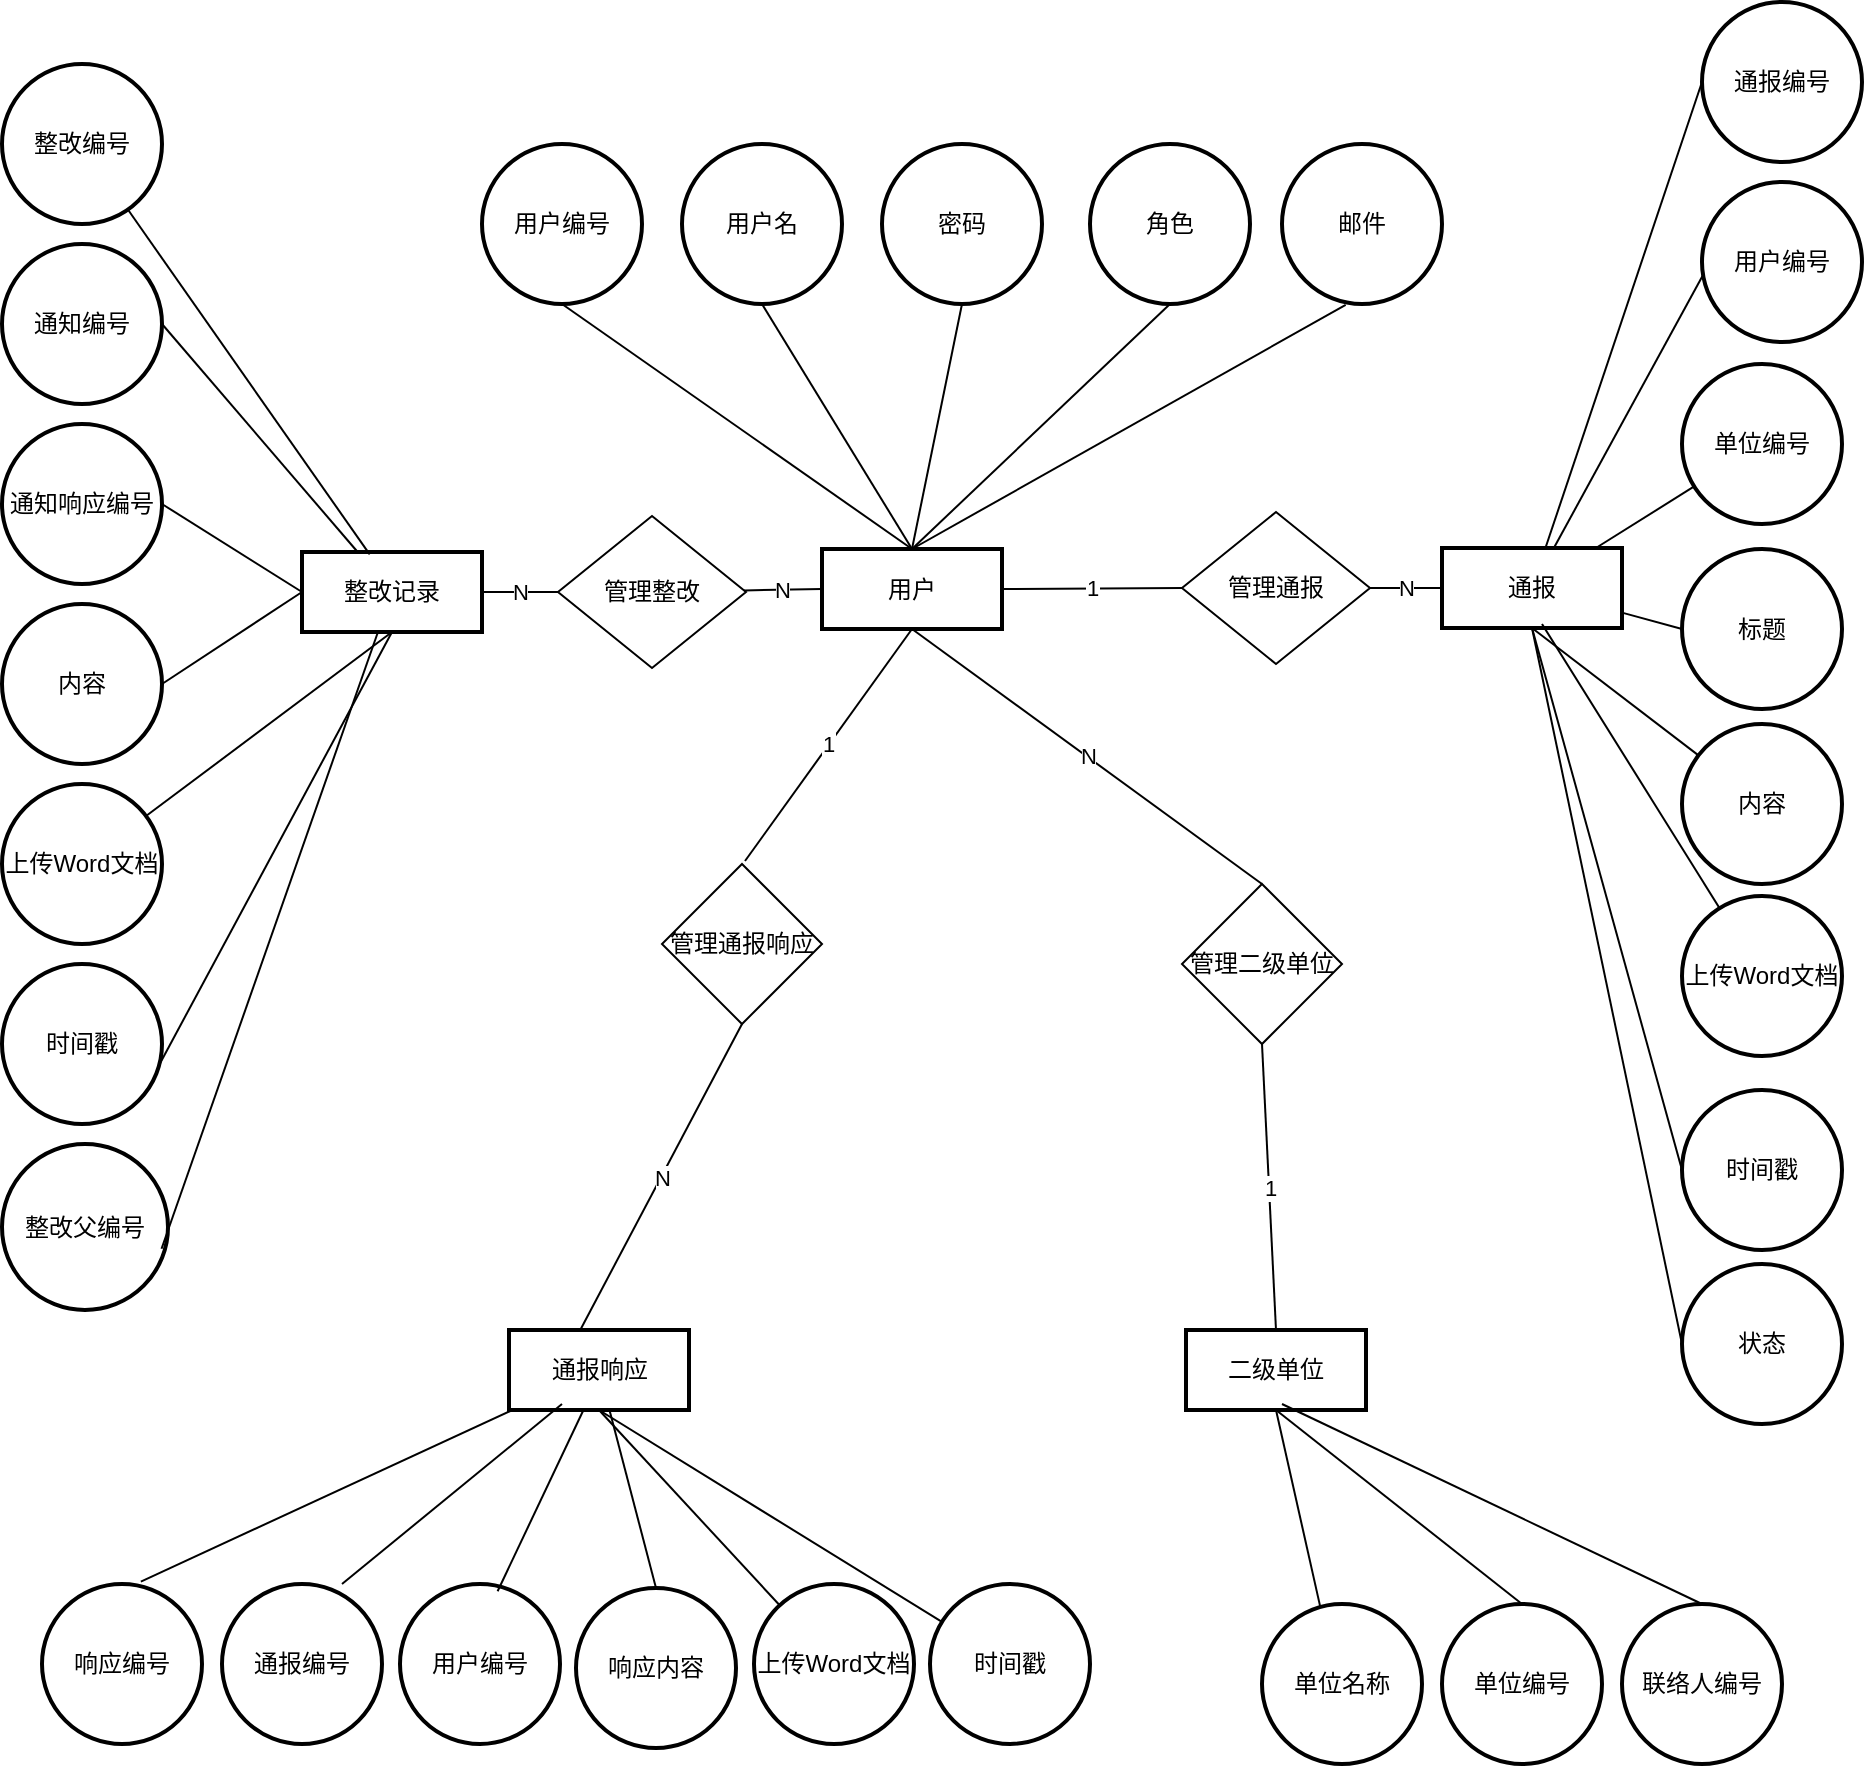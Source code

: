 <mxfile version="24.4.0" type="github">
  <diagram name="第 1 页" id="eURUD61KS9w-4v3VMjLg">
    <mxGraphModel dx="1877" dy="522" grid="1" gridSize="10" guides="1" tooltips="1" connect="1" arrows="1" fold="1" page="1" pageScale="1" pageWidth="827" pageHeight="1169" math="0" shadow="0">
      <root>
        <mxCell id="0" />
        <mxCell id="1" parent="0" />
        <mxCell id="PMKbp80DMoy-457c8C5p-316" value="用户编号" style="ellipse;aspect=fixed;strokeWidth=2;whiteSpace=wrap;" vertex="1" parent="1">
          <mxGeometry x="120" y="280" width="80" height="80" as="geometry" />
        </mxCell>
        <mxCell id="PMKbp80DMoy-457c8C5p-315" value="用户" style="whiteSpace=wrap;strokeWidth=2;direction=east;" vertex="1" parent="1">
          <mxGeometry x="290" y="482.5" width="90" height="40" as="geometry" />
        </mxCell>
        <mxCell id="PMKbp80DMoy-457c8C5p-317" value="用户名" style="ellipse;aspect=fixed;strokeWidth=2;whiteSpace=wrap;direction=east;" vertex="1" parent="1">
          <mxGeometry x="220" y="280" width="80" height="80" as="geometry" />
        </mxCell>
        <mxCell id="PMKbp80DMoy-457c8C5p-318" value="密码" style="ellipse;aspect=fixed;strokeWidth=2;whiteSpace=wrap;direction=east;" vertex="1" parent="1">
          <mxGeometry x="320" y="280" width="80" height="80" as="geometry" />
        </mxCell>
        <mxCell id="PMKbp80DMoy-457c8C5p-319" value="角色" style="ellipse;aspect=fixed;strokeWidth=2;whiteSpace=wrap;direction=east;" vertex="1" parent="1">
          <mxGeometry x="424" y="280" width="80" height="80" as="geometry" />
        </mxCell>
        <mxCell id="PMKbp80DMoy-457c8C5p-320" value="邮件" style="ellipse;aspect=fixed;strokeWidth=2;whiteSpace=wrap;direction=east;" vertex="1" parent="1">
          <mxGeometry x="520" y="280" width="80" height="80" as="geometry" />
        </mxCell>
        <mxCell id="PMKbp80DMoy-457c8C5p-366" value="通报" style="whiteSpace=wrap;strokeWidth=2;" vertex="1" parent="1">
          <mxGeometry x="600" y="482" width="90" height="40" as="geometry" />
        </mxCell>
        <mxCell id="PMKbp80DMoy-457c8C5p-367" value="通报编号" style="ellipse;aspect=fixed;strokeWidth=2;whiteSpace=wrap;flipV=1;flipH=0;direction=north;" vertex="1" parent="1">
          <mxGeometry x="730" y="209" width="80" height="80" as="geometry" />
        </mxCell>
        <mxCell id="PMKbp80DMoy-457c8C5p-368" value="用户编号" style="ellipse;aspect=fixed;strokeWidth=2;whiteSpace=wrap;flipV=1;flipH=0;direction=north;" vertex="1" parent="1">
          <mxGeometry x="730" y="299" width="80" height="80" as="geometry" />
        </mxCell>
        <mxCell id="PMKbp80DMoy-457c8C5p-369" value="单位编号" style="ellipse;aspect=fixed;strokeWidth=2;whiteSpace=wrap;flipV=1;flipH=0;direction=north;" vertex="1" parent="1">
          <mxGeometry x="720" y="390" width="80" height="80" as="geometry" />
        </mxCell>
        <mxCell id="PMKbp80DMoy-457c8C5p-370" value="标题" style="ellipse;aspect=fixed;strokeWidth=2;whiteSpace=wrap;flipV=1;flipH=0;direction=north;" vertex="1" parent="1">
          <mxGeometry x="720" y="482.5" width="80" height="80" as="geometry" />
        </mxCell>
        <mxCell id="PMKbp80DMoy-457c8C5p-371" value="内容" style="ellipse;aspect=fixed;strokeWidth=2;whiteSpace=wrap;flipV=1;flipH=0;direction=north;" vertex="1" parent="1">
          <mxGeometry x="720" y="570" width="80" height="80" as="geometry" />
        </mxCell>
        <mxCell id="PMKbp80DMoy-457c8C5p-372" value="上传Word文档" style="ellipse;aspect=fixed;strokeWidth=2;whiteSpace=wrap;" vertex="1" parent="1">
          <mxGeometry x="720" y="656" width="80" height="80" as="geometry" />
        </mxCell>
        <mxCell id="PMKbp80DMoy-457c8C5p-373" value="时间戳" style="ellipse;aspect=fixed;strokeWidth=2;whiteSpace=wrap;flipV=1;flipH=0;direction=north;" vertex="1" parent="1">
          <mxGeometry x="720" y="753" width="80" height="80" as="geometry" />
        </mxCell>
        <mxCell id="PMKbp80DMoy-457c8C5p-374" value="状态" style="ellipse;aspect=fixed;strokeWidth=2;whiteSpace=wrap;flipV=1;flipH=0;direction=north;" vertex="1" parent="1">
          <mxGeometry x="720" y="840" width="80" height="80" as="geometry" />
        </mxCell>
        <mxCell id="PMKbp80DMoy-457c8C5p-384" value="通报响应" style="whiteSpace=wrap;strokeWidth=2;" vertex="1" parent="1">
          <mxGeometry x="133.5" y="873" width="90" height="40" as="geometry" />
        </mxCell>
        <mxCell id="PMKbp80DMoy-457c8C5p-397" value="整改记录" style="whiteSpace=wrap;strokeWidth=2;" vertex="1" parent="1">
          <mxGeometry x="30" y="484" width="90" height="40" as="geometry" />
        </mxCell>
        <mxCell id="PMKbp80DMoy-457c8C5p-412" value="二级单位" style="whiteSpace=wrap;strokeWidth=2;" vertex="1" parent="1">
          <mxGeometry x="472" y="873" width="90" height="40" as="geometry" />
        </mxCell>
        <mxCell id="PMKbp80DMoy-457c8C5p-420" value="管理通报" style="rhombus;whiteSpace=wrap;html=1;rotation=0;align=center;" vertex="1" parent="1">
          <mxGeometry x="470" y="464" width="94" height="76" as="geometry" />
        </mxCell>
        <mxCell id="PMKbp80DMoy-457c8C5p-423" value="1" style="endArrow=none;html=1;rounded=0;exitX=1;exitY=0.5;exitDx=0;exitDy=0;entryX=0;entryY=0.5;entryDx=0;entryDy=0;" edge="1" parent="1" source="PMKbp80DMoy-457c8C5p-315" target="PMKbp80DMoy-457c8C5p-420">
          <mxGeometry width="50" height="50" relative="1" as="geometry">
            <mxPoint x="380" y="410" as="sourcePoint" />
            <mxPoint x="430" y="360" as="targetPoint" />
          </mxGeometry>
        </mxCell>
        <mxCell id="PMKbp80DMoy-457c8C5p-424" value="N" style="endArrow=none;html=1;rounded=0;entryX=0;entryY=0.5;entryDx=0;entryDy=0;exitX=1;exitY=0.5;exitDx=0;exitDy=0;" edge="1" parent="1" source="PMKbp80DMoy-457c8C5p-420" target="PMKbp80DMoy-457c8C5p-366">
          <mxGeometry width="50" height="50" relative="1" as="geometry">
            <mxPoint x="470" y="500" as="sourcePoint" />
            <mxPoint x="520" y="450" as="targetPoint" />
          </mxGeometry>
        </mxCell>
        <mxCell id="PMKbp80DMoy-457c8C5p-426" value="管理整改" style="rhombus;whiteSpace=wrap;html=1;" vertex="1" parent="1">
          <mxGeometry x="158" y="466" width="94" height="76" as="geometry" />
        </mxCell>
        <mxCell id="PMKbp80DMoy-457c8C5p-427" value="N" style="endArrow=none;html=1;rounded=0;entryX=0;entryY=0.5;entryDx=0;entryDy=0;" edge="1" parent="1" source="PMKbp80DMoy-457c8C5p-426" target="PMKbp80DMoy-457c8C5p-315">
          <mxGeometry width="50" height="50" relative="1" as="geometry">
            <mxPoint x="380" y="510" as="sourcePoint" />
            <mxPoint x="430" y="460" as="targetPoint" />
          </mxGeometry>
        </mxCell>
        <mxCell id="PMKbp80DMoy-457c8C5p-428" value="N" style="endArrow=none;html=1;rounded=0;entryX=0;entryY=0.5;entryDx=0;entryDy=0;" edge="1" parent="1" source="PMKbp80DMoy-457c8C5p-397" target="PMKbp80DMoy-457c8C5p-426">
          <mxGeometry width="50" height="50" relative="1" as="geometry">
            <mxPoint x="90" y="610" as="sourcePoint" />
            <mxPoint x="140" y="560" as="targetPoint" />
          </mxGeometry>
        </mxCell>
        <mxCell id="PMKbp80DMoy-457c8C5p-430" value="管理通报响应" style="rhombus;whiteSpace=wrap;html=1;" vertex="1" parent="1">
          <mxGeometry x="210" y="640" width="80" height="80" as="geometry" />
        </mxCell>
        <mxCell id="PMKbp80DMoy-457c8C5p-432" value="1" style="endArrow=none;html=1;rounded=0;entryX=0.5;entryY=1;entryDx=0;entryDy=0;" edge="1" parent="1" target="PMKbp80DMoy-457c8C5p-315">
          <mxGeometry width="50" height="50" relative="1" as="geometry">
            <mxPoint x="251.5" y="638.5" as="sourcePoint" />
            <mxPoint x="328.5" y="531" as="targetPoint" />
            <Array as="points" />
          </mxGeometry>
        </mxCell>
        <mxCell id="PMKbp80DMoy-457c8C5p-433" value="N" style="endArrow=none;html=1;rounded=0;exitX=0.393;exitY=0.012;exitDx=0;exitDy=0;exitPerimeter=0;entryX=0.5;entryY=1;entryDx=0;entryDy=0;" edge="1" parent="1" source="PMKbp80DMoy-457c8C5p-384" target="PMKbp80DMoy-457c8C5p-430">
          <mxGeometry width="50" height="50" relative="1" as="geometry">
            <mxPoint x="210" y="750" as="sourcePoint" />
            <mxPoint x="260" y="710" as="targetPoint" />
          </mxGeometry>
        </mxCell>
        <mxCell id="PMKbp80DMoy-457c8C5p-434" value="N" style="endArrow=none;html=1;rounded=0;entryX=0.5;entryY=0;entryDx=0;entryDy=0;exitX=0.5;exitY=1;exitDx=0;exitDy=0;" edge="1" parent="1" source="PMKbp80DMoy-457c8C5p-315" target="PMKbp80DMoy-457c8C5p-435">
          <mxGeometry width="50" height="50" relative="1" as="geometry">
            <mxPoint x="380" y="710" as="sourcePoint" />
            <mxPoint x="430" y="660" as="targetPoint" />
          </mxGeometry>
        </mxCell>
        <mxCell id="PMKbp80DMoy-457c8C5p-435" value="管理二级单位" style="rhombus;whiteSpace=wrap;html=1;" vertex="1" parent="1">
          <mxGeometry x="470" y="650" width="80" height="80" as="geometry" />
        </mxCell>
        <mxCell id="PMKbp80DMoy-457c8C5p-436" value="1" style="endArrow=none;html=1;rounded=0;entryX=0.5;entryY=1;entryDx=0;entryDy=0;exitX=0.5;exitY=0;exitDx=0;exitDy=0;" edge="1" parent="1" source="PMKbp80DMoy-457c8C5p-412" target="PMKbp80DMoy-457c8C5p-435">
          <mxGeometry width="50" height="50" relative="1" as="geometry">
            <mxPoint x="370" y="800" as="sourcePoint" />
            <mxPoint x="420" y="750" as="targetPoint" />
          </mxGeometry>
        </mxCell>
        <mxCell id="PMKbp80DMoy-457c8C5p-437" style="edgeStyle=orthogonalEdgeStyle;rounded=0;orthogonalLoop=1;jettySize=auto;html=1;exitX=0.5;exitY=1;exitDx=0;exitDy=0;" edge="1" parent="1" source="PMKbp80DMoy-457c8C5p-420" target="PMKbp80DMoy-457c8C5p-420">
          <mxGeometry relative="1" as="geometry" />
        </mxCell>
        <mxCell id="PMKbp80DMoy-457c8C5p-442" value="" style="endArrow=none;html=1;rounded=0;entryX=0.5;entryY=0;entryDx=0;entryDy=0;exitX=0.5;exitY=1;exitDx=0;exitDy=0;" edge="1" parent="1" source="PMKbp80DMoy-457c8C5p-316" target="PMKbp80DMoy-457c8C5p-315">
          <mxGeometry width="50" height="50" relative="1" as="geometry">
            <mxPoint x="180" y="450" as="sourcePoint" />
            <mxPoint x="230" y="410" as="targetPoint" />
          </mxGeometry>
        </mxCell>
        <mxCell id="PMKbp80DMoy-457c8C5p-443" value="" style="endArrow=none;html=1;rounded=0;entryX=0.5;entryY=1;entryDx=0;entryDy=0;exitX=0.5;exitY=0;exitDx=0;exitDy=0;" edge="1" parent="1" source="PMKbp80DMoy-457c8C5p-315" target="PMKbp80DMoy-457c8C5p-317">
          <mxGeometry width="50" height="50" relative="1" as="geometry">
            <mxPoint x="190" y="460" as="sourcePoint" />
            <mxPoint x="240" y="410" as="targetPoint" />
          </mxGeometry>
        </mxCell>
        <mxCell id="PMKbp80DMoy-457c8C5p-444" value="" style="endArrow=none;html=1;rounded=0;entryX=0.5;entryY=1;entryDx=0;entryDy=0;exitX=0.5;exitY=0;exitDx=0;exitDy=0;" edge="1" parent="1" source="PMKbp80DMoy-457c8C5p-315" target="PMKbp80DMoy-457c8C5p-318">
          <mxGeometry width="50" height="50" relative="1" as="geometry">
            <mxPoint x="200" y="470" as="sourcePoint" />
            <mxPoint x="250" y="420" as="targetPoint" />
          </mxGeometry>
        </mxCell>
        <mxCell id="PMKbp80DMoy-457c8C5p-446" value="" style="endArrow=none;html=1;rounded=0;entryX=0.5;entryY=1;entryDx=0;entryDy=0;exitX=0.5;exitY=0;exitDx=0;exitDy=0;" edge="1" parent="1" source="PMKbp80DMoy-457c8C5p-315" target="PMKbp80DMoy-457c8C5p-319">
          <mxGeometry width="50" height="50" relative="1" as="geometry">
            <mxPoint x="210" y="480" as="sourcePoint" />
            <mxPoint x="260" y="430" as="targetPoint" />
          </mxGeometry>
        </mxCell>
        <mxCell id="PMKbp80DMoy-457c8C5p-447" value="" style="endArrow=none;html=1;rounded=0;entryX=0.398;entryY=1.005;entryDx=0;entryDy=0;entryPerimeter=0;exitX=0.5;exitY=0;exitDx=0;exitDy=0;" edge="1" parent="1" source="PMKbp80DMoy-457c8C5p-315" target="PMKbp80DMoy-457c8C5p-320">
          <mxGeometry width="50" height="50" relative="1" as="geometry">
            <mxPoint x="220" y="490" as="sourcePoint" />
            <mxPoint x="270" y="440" as="targetPoint" />
          </mxGeometry>
        </mxCell>
        <mxCell id="PMKbp80DMoy-457c8C5p-448" value="" style="endArrow=none;html=1;rounded=0;entryX=0.5;entryY=0;entryDx=0;entryDy=0;" edge="1" parent="1" source="PMKbp80DMoy-457c8C5p-366" target="PMKbp80DMoy-457c8C5p-367">
          <mxGeometry width="50" height="50" relative="1" as="geometry">
            <mxPoint x="660" y="330" as="sourcePoint" />
            <mxPoint x="710" y="280" as="targetPoint" />
          </mxGeometry>
        </mxCell>
        <mxCell id="PMKbp80DMoy-457c8C5p-449" value="" style="endArrow=none;html=1;rounded=0;entryX=0.588;entryY=0.003;entryDx=0;entryDy=0;entryPerimeter=0;" edge="1" parent="1" source="PMKbp80DMoy-457c8C5p-366" target="PMKbp80DMoy-457c8C5p-368">
          <mxGeometry width="50" height="50" relative="1" as="geometry">
            <mxPoint x="600" y="420" as="sourcePoint" />
            <mxPoint x="650" y="370" as="targetPoint" />
          </mxGeometry>
        </mxCell>
        <mxCell id="PMKbp80DMoy-457c8C5p-450" value="" style="endArrow=none;html=1;rounded=0;" edge="1" parent="1" source="PMKbp80DMoy-457c8C5p-366" target="PMKbp80DMoy-457c8C5p-369">
          <mxGeometry width="50" height="50" relative="1" as="geometry">
            <mxPoint x="250" y="520" as="sourcePoint" />
            <mxPoint x="300" y="470" as="targetPoint" />
          </mxGeometry>
        </mxCell>
        <mxCell id="PMKbp80DMoy-457c8C5p-451" value="" style="endArrow=none;html=1;rounded=0;entryX=0.5;entryY=0;entryDx=0;entryDy=0;" edge="1" parent="1" source="PMKbp80DMoy-457c8C5p-366" target="PMKbp80DMoy-457c8C5p-370">
          <mxGeometry width="50" height="50" relative="1" as="geometry">
            <mxPoint x="260" y="530" as="sourcePoint" />
            <mxPoint x="310" y="480" as="targetPoint" />
          </mxGeometry>
        </mxCell>
        <mxCell id="PMKbp80DMoy-457c8C5p-452" value="" style="endArrow=none;html=1;rounded=0;exitX=0.5;exitY=1;exitDx=0;exitDy=0;" edge="1" parent="1" source="PMKbp80DMoy-457c8C5p-366" target="PMKbp80DMoy-457c8C5p-371">
          <mxGeometry width="50" height="50" relative="1" as="geometry">
            <mxPoint x="270" y="540" as="sourcePoint" />
            <mxPoint x="320" y="490" as="targetPoint" />
          </mxGeometry>
        </mxCell>
        <mxCell id="PMKbp80DMoy-457c8C5p-453" value="" style="endArrow=none;html=1;rounded=0;" edge="1" parent="1" target="PMKbp80DMoy-457c8C5p-372">
          <mxGeometry width="50" height="50" relative="1" as="geometry">
            <mxPoint x="650" y="520" as="sourcePoint" />
            <mxPoint x="330" y="500" as="targetPoint" />
          </mxGeometry>
        </mxCell>
        <mxCell id="PMKbp80DMoy-457c8C5p-454" value="" style="endArrow=none;html=1;rounded=0;entryX=0.5;entryY=1;entryDx=0;entryDy=0;exitX=0.5;exitY=0;exitDx=0;exitDy=0;" edge="1" parent="1" source="PMKbp80DMoy-457c8C5p-373" target="PMKbp80DMoy-457c8C5p-366">
          <mxGeometry width="50" height="50" relative="1" as="geometry">
            <mxPoint x="290" y="560" as="sourcePoint" />
            <mxPoint x="640" y="530" as="targetPoint" />
          </mxGeometry>
        </mxCell>
        <mxCell id="PMKbp80DMoy-457c8C5p-455" value="" style="endArrow=none;html=1;rounded=0;entryX=0.5;entryY=1;entryDx=0;entryDy=0;exitX=0.5;exitY=0;exitDx=0;exitDy=0;" edge="1" parent="1" source="PMKbp80DMoy-457c8C5p-374" target="PMKbp80DMoy-457c8C5p-366">
          <mxGeometry width="50" height="50" relative="1" as="geometry">
            <mxPoint x="300" y="570" as="sourcePoint" />
            <mxPoint x="350" y="520" as="targetPoint" />
          </mxGeometry>
        </mxCell>
        <mxCell id="PMKbp80DMoy-457c8C5p-456" value="" style="endArrow=none;html=1;rounded=0;entryX=0.5;entryY=1;entryDx=0;entryDy=0;exitX=0.5;exitY=0;exitDx=0;exitDy=0;" edge="1" parent="1" source="PMKbp80DMoy-457c8C5p-413" target="PMKbp80DMoy-457c8C5p-412">
          <mxGeometry width="50" height="50" relative="1" as="geometry">
            <mxPoint x="480" y="1000" as="sourcePoint" />
            <mxPoint x="530" y="950" as="targetPoint" />
          </mxGeometry>
        </mxCell>
        <mxCell id="PMKbp80DMoy-457c8C5p-457" value="" style="endArrow=none;html=1;rounded=0;entryX=0.5;entryY=1;entryDx=0;entryDy=0;exitX=0.368;exitY=0.035;exitDx=0;exitDy=0;exitPerimeter=0;" edge="1" parent="1" source="PMKbp80DMoy-457c8C5p-414" target="PMKbp80DMoy-457c8C5p-412">
          <mxGeometry width="50" height="50" relative="1" as="geometry">
            <mxPoint x="490" y="1010" as="sourcePoint" />
            <mxPoint x="540" y="960" as="targetPoint" />
          </mxGeometry>
        </mxCell>
        <mxCell id="PMKbp80DMoy-457c8C5p-458" value="" style="endArrow=none;html=1;rounded=0;exitX=0.5;exitY=0;exitDx=0;exitDy=0;" edge="1" parent="1" source="PMKbp80DMoy-457c8C5p-415">
          <mxGeometry width="50" height="50" relative="1" as="geometry">
            <mxPoint x="500" y="1020" as="sourcePoint" />
            <mxPoint x="520" y="910" as="targetPoint" />
          </mxGeometry>
        </mxCell>
        <mxCell id="PMKbp80DMoy-457c8C5p-459" value="" style="group" vertex="1" connectable="0" parent="1">
          <mxGeometry x="-100" y="1000" width="520" height="80" as="geometry" />
        </mxCell>
        <mxCell id="PMKbp80DMoy-457c8C5p-386" value="响应编号" style="ellipse;aspect=fixed;strokeWidth=2;whiteSpace=wrap;" vertex="1" parent="PMKbp80DMoy-457c8C5p-459">
          <mxGeometry width="80" height="80" as="geometry" />
        </mxCell>
        <mxCell id="PMKbp80DMoy-457c8C5p-387" value="用户编号" style="ellipse;aspect=fixed;strokeWidth=2;whiteSpace=wrap;" vertex="1" parent="PMKbp80DMoy-457c8C5p-459">
          <mxGeometry x="179" width="80" height="80" as="geometry" />
        </mxCell>
        <mxCell id="PMKbp80DMoy-457c8C5p-388" value="响应内容" style="ellipse;aspect=fixed;strokeWidth=2;whiteSpace=wrap;" vertex="1" parent="PMKbp80DMoy-457c8C5p-459">
          <mxGeometry x="267" y="2" width="80" height="80" as="geometry" />
        </mxCell>
        <mxCell id="PMKbp80DMoy-457c8C5p-389" value="上传Word文档" style="ellipse;aspect=fixed;strokeWidth=2;whiteSpace=wrap;" vertex="1" parent="PMKbp80DMoy-457c8C5p-459">
          <mxGeometry x="356" width="80" height="80" as="geometry" />
        </mxCell>
        <mxCell id="PMKbp80DMoy-457c8C5p-390" value="时间戳" style="ellipse;aspect=fixed;strokeWidth=2;whiteSpace=wrap;" vertex="1" parent="PMKbp80DMoy-457c8C5p-459">
          <mxGeometry x="444" width="80" height="80" as="geometry" />
        </mxCell>
        <mxCell id="PMKbp80DMoy-457c8C5p-441" value="通报编号" style="ellipse;aspect=fixed;strokeWidth=2;whiteSpace=wrap;" vertex="1" parent="PMKbp80DMoy-457c8C5p-459">
          <mxGeometry x="90" width="80" height="80" as="geometry" />
        </mxCell>
        <mxCell id="PMKbp80DMoy-457c8C5p-398" value="整改编号" style="ellipse;aspect=fixed;strokeWidth=2;whiteSpace=wrap;" vertex="1" parent="1">
          <mxGeometry x="-120" y="240" width="80" height="80" as="geometry" />
        </mxCell>
        <mxCell id="PMKbp80DMoy-457c8C5p-399" value="通知编号" style="ellipse;aspect=fixed;strokeWidth=2;whiteSpace=wrap;" vertex="1" parent="1">
          <mxGeometry x="-120" y="330" width="80" height="80" as="geometry" />
        </mxCell>
        <mxCell id="PMKbp80DMoy-457c8C5p-400" value="通知响应编号" style="ellipse;aspect=fixed;strokeWidth=2;whiteSpace=wrap;" vertex="1" parent="1">
          <mxGeometry x="-120" y="420" width="80" height="80" as="geometry" />
        </mxCell>
        <mxCell id="PMKbp80DMoy-457c8C5p-401" value="内容" style="ellipse;aspect=fixed;strokeWidth=2;whiteSpace=wrap;" vertex="1" parent="1">
          <mxGeometry x="-120" y="510" width="80" height="80" as="geometry" />
        </mxCell>
        <mxCell id="PMKbp80DMoy-457c8C5p-402" value="上传Word文档" style="ellipse;aspect=fixed;strokeWidth=2;whiteSpace=wrap;" vertex="1" parent="1">
          <mxGeometry x="-120" y="600" width="80" height="80" as="geometry" />
        </mxCell>
        <mxCell id="PMKbp80DMoy-457c8C5p-403" value="时间戳" style="ellipse;aspect=fixed;strokeWidth=2;whiteSpace=wrap;" vertex="1" parent="1">
          <mxGeometry x="-120" y="690" width="80" height="80" as="geometry" />
        </mxCell>
        <mxCell id="PMKbp80DMoy-457c8C5p-404" value="整改父编号" style="ellipse;aspect=fixed;strokeWidth=2;whiteSpace=wrap;" vertex="1" parent="1">
          <mxGeometry x="-120" y="780" width="83" height="83" as="geometry" />
        </mxCell>
        <mxCell id="PMKbp80DMoy-457c8C5p-413" value="单位编号" style="ellipse;aspect=fixed;strokeWidth=2;whiteSpace=wrap;container=0;" vertex="1" parent="1">
          <mxGeometry x="600" y="1010" width="80" height="80" as="geometry" />
        </mxCell>
        <mxCell id="PMKbp80DMoy-457c8C5p-414" value="单位名称" style="ellipse;aspect=fixed;strokeWidth=2;whiteSpace=wrap;container=0;" vertex="1" parent="1">
          <mxGeometry x="510" y="1010" width="80" height="80" as="geometry" />
        </mxCell>
        <mxCell id="PMKbp80DMoy-457c8C5p-415" value="联络人编号" style="ellipse;aspect=fixed;strokeWidth=2;whiteSpace=wrap;container=0;" vertex="1" parent="1">
          <mxGeometry x="690" y="1010" width="80" height="80" as="geometry" />
        </mxCell>
        <mxCell id="PMKbp80DMoy-457c8C5p-462" value="" style="endArrow=none;html=1;rounded=0;exitX=0.961;exitY=0.631;exitDx=0;exitDy=0;exitPerimeter=0;" edge="1" parent="1" source="PMKbp80DMoy-457c8C5p-404" target="PMKbp80DMoy-457c8C5p-397">
          <mxGeometry width="50" height="50" relative="1" as="geometry">
            <mxPoint x="-20" y="840" as="sourcePoint" />
            <mxPoint x="30" y="790" as="targetPoint" />
          </mxGeometry>
        </mxCell>
        <mxCell id="PMKbp80DMoy-457c8C5p-463" value="" style="endArrow=none;html=1;rounded=0;entryX=0.5;entryY=1;entryDx=0;entryDy=0;exitX=0.988;exitY=0.62;exitDx=0;exitDy=0;exitPerimeter=0;" edge="1" parent="1" source="PMKbp80DMoy-457c8C5p-403" target="PMKbp80DMoy-457c8C5p-397">
          <mxGeometry width="50" height="50" relative="1" as="geometry">
            <mxPoint x="-40" y="690" as="sourcePoint" />
            <mxPoint x="10" y="640" as="targetPoint" />
          </mxGeometry>
        </mxCell>
        <mxCell id="PMKbp80DMoy-457c8C5p-464" value="" style="endArrow=none;html=1;rounded=0;entryX=0.5;entryY=1;entryDx=0;entryDy=0;" edge="1" parent="1" source="PMKbp80DMoy-457c8C5p-402" target="PMKbp80DMoy-457c8C5p-397">
          <mxGeometry width="50" height="50" relative="1" as="geometry">
            <mxPoint x="-40" y="630" as="sourcePoint" />
            <mxPoint x="10" y="580" as="targetPoint" />
          </mxGeometry>
        </mxCell>
        <mxCell id="PMKbp80DMoy-457c8C5p-465" value="" style="endArrow=none;html=1;rounded=0;entryX=0;entryY=0.5;entryDx=0;entryDy=0;exitX=1;exitY=0.5;exitDx=0;exitDy=0;" edge="1" parent="1" source="PMKbp80DMoy-457c8C5p-401" target="PMKbp80DMoy-457c8C5p-397">
          <mxGeometry width="50" height="50" relative="1" as="geometry">
            <mxPoint x="-30" y="560" as="sourcePoint" />
            <mxPoint x="20" y="510" as="targetPoint" />
          </mxGeometry>
        </mxCell>
        <mxCell id="PMKbp80DMoy-457c8C5p-466" value="" style="endArrow=none;html=1;rounded=0;entryX=0;entryY=0.5;entryDx=0;entryDy=0;exitX=1;exitY=0.5;exitDx=0;exitDy=0;" edge="1" parent="1" source="PMKbp80DMoy-457c8C5p-400" target="PMKbp80DMoy-457c8C5p-397">
          <mxGeometry width="50" height="50" relative="1" as="geometry">
            <mxPoint x="-20" y="490" as="sourcePoint" />
            <mxPoint x="30" y="440" as="targetPoint" />
          </mxGeometry>
        </mxCell>
        <mxCell id="PMKbp80DMoy-457c8C5p-467" value="" style="endArrow=none;html=1;rounded=0;exitX=1;exitY=0.5;exitDx=0;exitDy=0;" edge="1" parent="1" source="PMKbp80DMoy-457c8C5p-399" target="PMKbp80DMoy-457c8C5p-397">
          <mxGeometry width="50" height="50" relative="1" as="geometry">
            <mxPoint x="-20" y="440" as="sourcePoint" />
            <mxPoint x="30" y="390" as="targetPoint" />
          </mxGeometry>
        </mxCell>
        <mxCell id="PMKbp80DMoy-457c8C5p-468" value="" style="endArrow=none;html=1;rounded=0;entryX=0.376;entryY=0.03;entryDx=0;entryDy=0;entryPerimeter=0;" edge="1" parent="1" source="PMKbp80DMoy-457c8C5p-398" target="PMKbp80DMoy-457c8C5p-397">
          <mxGeometry width="50" height="50" relative="1" as="geometry">
            <mxPoint x="20" y="370" as="sourcePoint" />
            <mxPoint x="70" y="320" as="targetPoint" />
          </mxGeometry>
        </mxCell>
        <mxCell id="PMKbp80DMoy-457c8C5p-469" value="" style="endArrow=none;html=1;rounded=0;exitX=0.618;exitY=-0.015;exitDx=0;exitDy=0;exitPerimeter=0;" edge="1" parent="1" source="PMKbp80DMoy-457c8C5p-386" target="PMKbp80DMoy-457c8C5p-384">
          <mxGeometry width="50" height="50" relative="1" as="geometry">
            <mxPoint x="-10" y="970" as="sourcePoint" />
            <mxPoint x="40" y="920" as="targetPoint" />
          </mxGeometry>
        </mxCell>
        <mxCell id="PMKbp80DMoy-457c8C5p-470" value="" style="endArrow=none;html=1;rounded=0;exitX=0.75;exitY=0;exitDx=0;exitDy=0;exitPerimeter=0;" edge="1" parent="1" source="PMKbp80DMoy-457c8C5p-441">
          <mxGeometry width="50" height="50" relative="1" as="geometry">
            <mxPoint x="110" y="960" as="sourcePoint" />
            <mxPoint x="160" y="910" as="targetPoint" />
          </mxGeometry>
        </mxCell>
        <mxCell id="PMKbp80DMoy-457c8C5p-471" value="" style="endArrow=none;html=1;rounded=0;entryX=0.417;entryY=0.985;entryDx=0;entryDy=0;entryPerimeter=0;exitX=0.61;exitY=0.045;exitDx=0;exitDy=0;exitPerimeter=0;" edge="1" parent="1" source="PMKbp80DMoy-457c8C5p-387" target="PMKbp80DMoy-457c8C5p-384">
          <mxGeometry width="50" height="50" relative="1" as="geometry">
            <mxPoint x="120" y="990" as="sourcePoint" />
            <mxPoint x="170" y="940" as="targetPoint" />
          </mxGeometry>
        </mxCell>
        <mxCell id="PMKbp80DMoy-457c8C5p-472" value="" style="endArrow=none;html=1;rounded=0;exitX=0.5;exitY=0;exitDx=0;exitDy=0;" edge="1" parent="1" source="PMKbp80DMoy-457c8C5p-388" target="PMKbp80DMoy-457c8C5p-384">
          <mxGeometry width="50" height="50" relative="1" as="geometry">
            <mxPoint x="180" y="980" as="sourcePoint" />
            <mxPoint x="230" y="930" as="targetPoint" />
          </mxGeometry>
        </mxCell>
        <mxCell id="PMKbp80DMoy-457c8C5p-473" value="" style="endArrow=none;html=1;rounded=0;entryX=0.5;entryY=1;entryDx=0;entryDy=0;" edge="1" parent="1" source="PMKbp80DMoy-457c8C5p-389" target="PMKbp80DMoy-457c8C5p-384">
          <mxGeometry width="50" height="50" relative="1" as="geometry">
            <mxPoint x="250" y="980" as="sourcePoint" />
            <mxPoint x="300" y="930" as="targetPoint" />
          </mxGeometry>
        </mxCell>
        <mxCell id="PMKbp80DMoy-457c8C5p-474" value="" style="endArrow=none;html=1;rounded=0;entryX=0.5;entryY=1;entryDx=0;entryDy=0;" edge="1" parent="1" source="PMKbp80DMoy-457c8C5p-390" target="PMKbp80DMoy-457c8C5p-384">
          <mxGeometry width="50" height="50" relative="1" as="geometry">
            <mxPoint x="290" y="950" as="sourcePoint" />
            <mxPoint x="340" y="900" as="targetPoint" />
          </mxGeometry>
        </mxCell>
      </root>
    </mxGraphModel>
  </diagram>
</mxfile>
